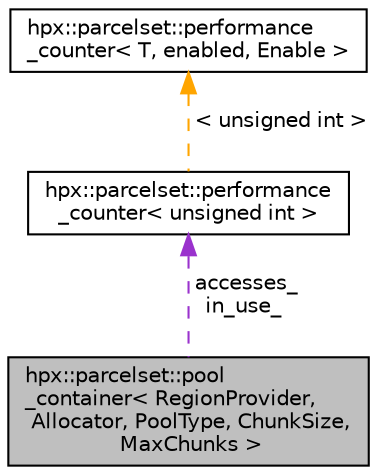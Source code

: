 digraph "hpx::parcelset::pool_container&lt; RegionProvider, Allocator, PoolType, ChunkSize, MaxChunks &gt;"
{
  edge [fontname="Helvetica",fontsize="10",labelfontname="Helvetica",labelfontsize="10"];
  node [fontname="Helvetica",fontsize="10",shape=record];
  Node9 [label="hpx::parcelset::pool\l_container\< RegionProvider,\l Allocator, PoolType, ChunkSize,\l MaxChunks \>",height=0.2,width=0.4,color="black", fillcolor="grey75", style="filled", fontcolor="black"];
  Node10 -> Node9 [dir="back",color="darkorchid3",fontsize="10",style="dashed",label=" accesses_\nin_use_" ,fontname="Helvetica"];
  Node10 [label="hpx::parcelset::performance\l_counter\< unsigned int \>",height=0.2,width=0.4,color="black", fillcolor="white", style="filled",URL="$db/d19/structhpx_1_1parcelset_1_1performance__counter.html"];
  Node11 -> Node10 [dir="back",color="orange",fontsize="10",style="dashed",label=" \< unsigned int \>" ,fontname="Helvetica"];
  Node11 [label="hpx::parcelset::performance\l_counter\< T, enabled, Enable \>",height=0.2,width=0.4,color="black", fillcolor="white", style="filled",URL="$db/d19/structhpx_1_1parcelset_1_1performance__counter.html"];
}
